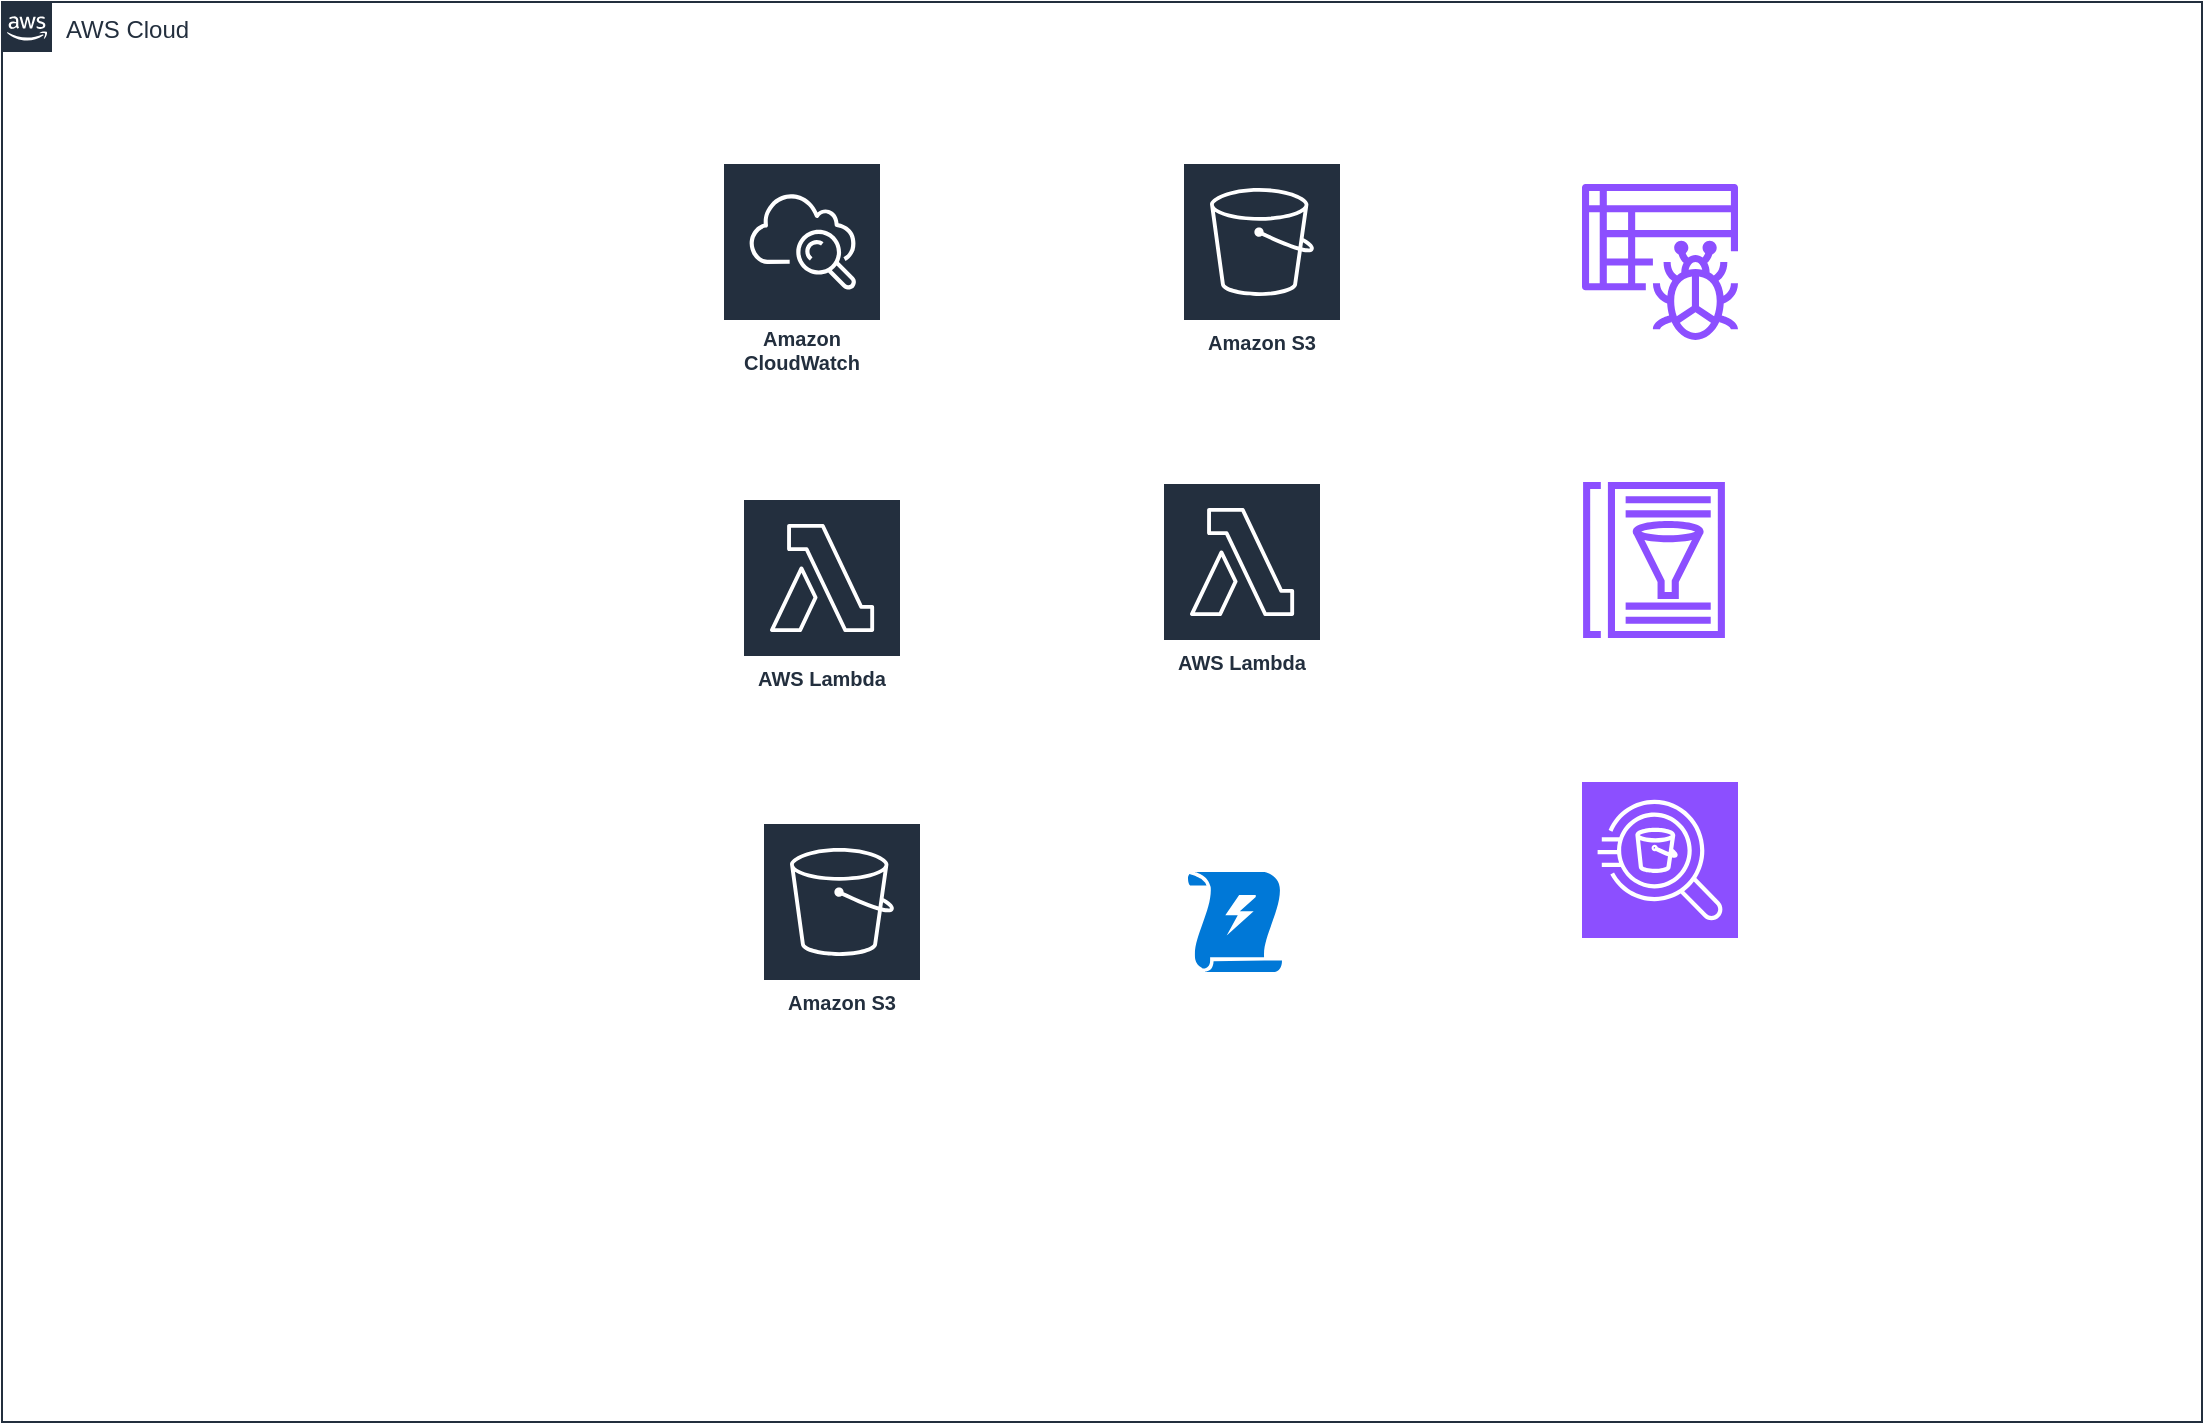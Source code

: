 <mxfile version="22.1.16" type="device">
  <diagram name="Page-1" id="pvK8SHJI1jPRq-kIuwKU">
    <mxGraphModel dx="1851" dy="2124" grid="1" gridSize="10" guides="1" tooltips="1" connect="1" arrows="1" fold="1" page="1" pageScale="1" pageWidth="850" pageHeight="1100" math="0" shadow="0">
      <root>
        <mxCell id="0" />
        <mxCell id="1" parent="0" />
        <mxCell id="uIX2_BY9ZcgLZc45bn8o-1" value="AWS Cloud" style="points=[[0,0],[0.25,0],[0.5,0],[0.75,0],[1,0],[1,0.25],[1,0.5],[1,0.75],[1,1],[0.75,1],[0.5,1],[0.25,1],[0,1],[0,0.75],[0,0.5],[0,0.25]];outlineConnect=0;gradientColor=none;html=1;whiteSpace=wrap;fontSize=12;fontStyle=0;container=1;pointerEvents=0;collapsible=0;recursiveResize=0;shape=mxgraph.aws4.group;grIcon=mxgraph.aws4.group_aws_cloud_alt;strokeColor=#232F3E;fillColor=none;verticalAlign=top;align=left;spacingLeft=30;fontColor=#232F3E;dashed=0;" vertex="1" parent="1">
          <mxGeometry x="150" y="140" width="1100" height="710" as="geometry" />
        </mxCell>
        <mxCell id="uIX2_BY9ZcgLZc45bn8o-2" value="Amazon S3" style="sketch=0;outlineConnect=0;fontColor=#232F3E;gradientColor=none;strokeColor=#ffffff;fillColor=#232F3E;dashed=0;verticalLabelPosition=middle;verticalAlign=bottom;align=center;html=1;whiteSpace=wrap;fontSize=10;fontStyle=1;spacing=3;shape=mxgraph.aws4.productIcon;prIcon=mxgraph.aws4.s3;" vertex="1" parent="uIX2_BY9ZcgLZc45bn8o-1">
          <mxGeometry x="380" y="410" width="80" height="100" as="geometry" />
        </mxCell>
        <mxCell id="uIX2_BY9ZcgLZc45bn8o-4" value="AWS Lambda" style="sketch=0;outlineConnect=0;fontColor=#232F3E;gradientColor=none;strokeColor=#ffffff;fillColor=#232F3E;dashed=0;verticalLabelPosition=middle;verticalAlign=bottom;align=center;html=1;whiteSpace=wrap;fontSize=10;fontStyle=1;spacing=3;shape=mxgraph.aws4.productIcon;prIcon=mxgraph.aws4.lambda;" vertex="1" parent="uIX2_BY9ZcgLZc45bn8o-1">
          <mxGeometry x="370" y="248" width="80" height="100" as="geometry" />
        </mxCell>
        <mxCell id="uIX2_BY9ZcgLZc45bn8o-11" value="Amazon CloudWatch" style="sketch=0;outlineConnect=0;fontColor=#232F3E;gradientColor=none;strokeColor=#ffffff;fillColor=#232F3E;dashed=0;verticalLabelPosition=middle;verticalAlign=bottom;align=center;html=1;whiteSpace=wrap;fontSize=10;fontStyle=1;spacing=3;shape=mxgraph.aws4.productIcon;prIcon=mxgraph.aws4.cloudwatch;" vertex="1" parent="uIX2_BY9ZcgLZc45bn8o-1">
          <mxGeometry x="360" y="80" width="80" height="110" as="geometry" />
        </mxCell>
        <mxCell id="uIX2_BY9ZcgLZc45bn8o-8" value="" style="sketch=0;outlineConnect=0;fontColor=#232F3E;gradientColor=none;fillColor=#8C4FFF;strokeColor=none;dashed=0;verticalLabelPosition=bottom;verticalAlign=top;align=center;html=1;fontSize=12;fontStyle=0;aspect=fixed;pointerEvents=1;shape=mxgraph.aws4.glue_data_catalog;" vertex="1" parent="uIX2_BY9ZcgLZc45bn8o-1">
          <mxGeometry x="790" y="240" width="72" height="78" as="geometry" />
        </mxCell>
        <mxCell id="uIX2_BY9ZcgLZc45bn8o-9" value="" style="sketch=0;points=[[0,0,0],[0.25,0,0],[0.5,0,0],[0.75,0,0],[1,0,0],[0,1,0],[0.25,1,0],[0.5,1,0],[0.75,1,0],[1,1,0],[0,0.25,0],[0,0.5,0],[0,0.75,0],[1,0.25,0],[1,0.5,0],[1,0.75,0]];outlineConnect=0;fontColor=#232F3E;fillColor=#8C4FFF;strokeColor=#ffffff;dashed=0;verticalLabelPosition=bottom;verticalAlign=top;align=center;html=1;fontSize=12;fontStyle=0;aspect=fixed;shape=mxgraph.aws4.resourceIcon;resIcon=mxgraph.aws4.athena;" vertex="1" parent="uIX2_BY9ZcgLZc45bn8o-1">
          <mxGeometry x="790" y="390" width="78" height="78" as="geometry" />
        </mxCell>
        <mxCell id="uIX2_BY9ZcgLZc45bn8o-6" value="" style="sketch=0;outlineConnect=0;fontColor=#232F3E;gradientColor=none;fillColor=#8C4FFF;strokeColor=none;dashed=0;verticalLabelPosition=bottom;verticalAlign=top;align=center;html=1;fontSize=12;fontStyle=0;aspect=fixed;pointerEvents=1;shape=mxgraph.aws4.glue_crawlers;" vertex="1" parent="uIX2_BY9ZcgLZc45bn8o-1">
          <mxGeometry x="790" y="91" width="78" height="78" as="geometry" />
        </mxCell>
        <mxCell id="uIX2_BY9ZcgLZc45bn8o-14" value="AWS Lambda" style="sketch=0;outlineConnect=0;fontColor=#232F3E;gradientColor=none;strokeColor=#ffffff;fillColor=#232F3E;dashed=0;verticalLabelPosition=middle;verticalAlign=bottom;align=center;html=1;whiteSpace=wrap;fontSize=10;fontStyle=1;spacing=3;shape=mxgraph.aws4.productIcon;prIcon=mxgraph.aws4.lambda;" vertex="1" parent="uIX2_BY9ZcgLZc45bn8o-1">
          <mxGeometry x="580" y="240" width="80" height="100" as="geometry" />
        </mxCell>
        <mxCell id="uIX2_BY9ZcgLZc45bn8o-16" value="Amazon S3" style="sketch=0;outlineConnect=0;fontColor=#232F3E;gradientColor=none;strokeColor=#ffffff;fillColor=#232F3E;dashed=0;verticalLabelPosition=middle;verticalAlign=bottom;align=center;html=1;whiteSpace=wrap;fontSize=10;fontStyle=1;spacing=3;shape=mxgraph.aws4.productIcon;prIcon=mxgraph.aws4.s3;" vertex="1" parent="uIX2_BY9ZcgLZc45bn8o-1">
          <mxGeometry x="590" y="80" width="80" height="100" as="geometry" />
        </mxCell>
        <mxCell id="uIX2_BY9ZcgLZc45bn8o-17" value="" style="sketch=0;aspect=fixed;pointerEvents=1;shadow=0;dashed=0;html=1;strokeColor=none;labelPosition=center;verticalLabelPosition=bottom;verticalAlign=top;align=center;shape=mxgraph.mscae.enterprise.triggers;fillColor=#0078D7;" vertex="1" parent="uIX2_BY9ZcgLZc45bn8o-1">
          <mxGeometry x="593" y="435" width="47" height="50" as="geometry" />
        </mxCell>
      </root>
    </mxGraphModel>
  </diagram>
</mxfile>
